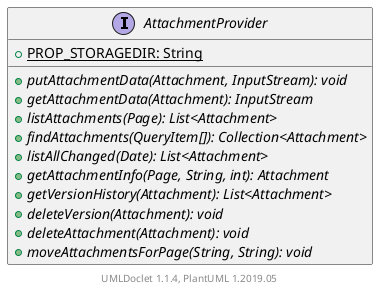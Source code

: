@startuml

    interface AttachmentProvider [[AttachmentProvider.html]] {
        {static} +PROP_STORAGEDIR: String
        {abstract} +putAttachmentData(Attachment, InputStream): void
        {abstract} +getAttachmentData(Attachment): InputStream
        {abstract} +listAttachments(Page): List<Attachment>
        {abstract} +findAttachments(QueryItem[]): Collection<Attachment>
        {abstract} +listAllChanged(Date): List<Attachment>
        {abstract} +getAttachmentInfo(Page, String, int): Attachment
        {abstract} +getVersionHistory(Attachment): List<Attachment>
        {abstract} +deleteVersion(Attachment): void
        {abstract} +deleteAttachment(Attachment): void
        {abstract} +moveAttachmentsForPage(String, String): void
    }


    center footer UMLDoclet 1.1.4, PlantUML 1.2019.05
@enduml
